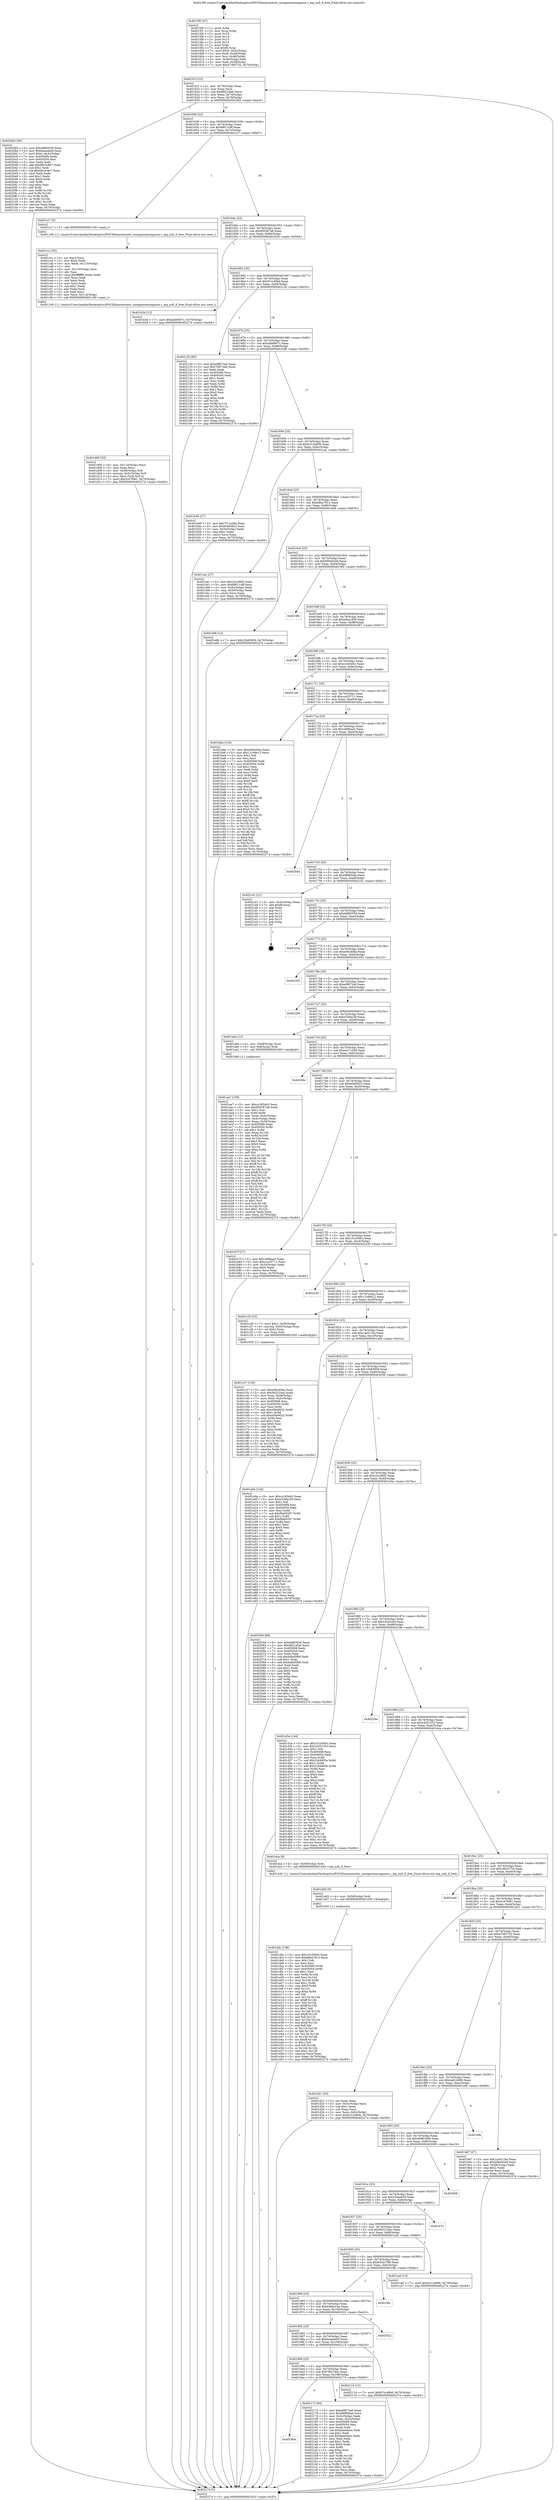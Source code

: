 digraph "0x4015f0" {
  label = "0x4015f0 (/mnt/c/Users/mathe/Desktop/tcc/POCII/binaries/extr_mongoosemongoose.c_mg_null_if_free_Final-ollvm.out::main(0))"
  labelloc = "t"
  node[shape=record]

  Entry [label="",width=0.3,height=0.3,shape=circle,fillcolor=black,style=filled]
  "0x40161f" [label="{
     0x40161f [23]\l
     | [instrs]\l
     &nbsp;&nbsp;0x40161f \<+3\>: mov -0x70(%rbp),%eax\l
     &nbsp;&nbsp;0x401622 \<+2\>: mov %eax,%ecx\l
     &nbsp;&nbsp;0x401624 \<+6\>: sub $0x8821efa0,%ecx\l
     &nbsp;&nbsp;0x40162a \<+3\>: mov %eax,-0x74(%rbp)\l
     &nbsp;&nbsp;0x40162d \<+3\>: mov %ecx,-0x78(%rbp)\l
     &nbsp;&nbsp;0x401630 \<+6\>: je 00000000004020b5 \<main+0xac5\>\l
  }"]
  "0x4020b5" [label="{
     0x4020b5 [95]\l
     | [instrs]\l
     &nbsp;&nbsp;0x4020b5 \<+5\>: mov $0xddf83558,%eax\l
     &nbsp;&nbsp;0x4020ba \<+5\>: mov $0x6aaeab0d,%ecx\l
     &nbsp;&nbsp;0x4020bf \<+7\>: movl $0x0,-0x3c(%rbp)\l
     &nbsp;&nbsp;0x4020c6 \<+7\>: mov 0x405068,%edx\l
     &nbsp;&nbsp;0x4020cd \<+7\>: mov 0x405054,%esi\l
     &nbsp;&nbsp;0x4020d4 \<+2\>: mov %edx,%edi\l
     &nbsp;&nbsp;0x4020d6 \<+6\>: add $0x6624c8e7,%edi\l
     &nbsp;&nbsp;0x4020dc \<+3\>: sub $0x1,%edi\l
     &nbsp;&nbsp;0x4020df \<+6\>: sub $0x6624c8e7,%edi\l
     &nbsp;&nbsp;0x4020e5 \<+3\>: imul %edi,%edx\l
     &nbsp;&nbsp;0x4020e8 \<+3\>: and $0x1,%edx\l
     &nbsp;&nbsp;0x4020eb \<+3\>: cmp $0x0,%edx\l
     &nbsp;&nbsp;0x4020ee \<+4\>: sete %r8b\l
     &nbsp;&nbsp;0x4020f2 \<+3\>: cmp $0xa,%esi\l
     &nbsp;&nbsp;0x4020f5 \<+4\>: setl %r9b\l
     &nbsp;&nbsp;0x4020f9 \<+3\>: mov %r8b,%r10b\l
     &nbsp;&nbsp;0x4020fc \<+3\>: and %r9b,%r10b\l
     &nbsp;&nbsp;0x4020ff \<+3\>: xor %r9b,%r8b\l
     &nbsp;&nbsp;0x402102 \<+3\>: or %r8b,%r10b\l
     &nbsp;&nbsp;0x402105 \<+4\>: test $0x1,%r10b\l
     &nbsp;&nbsp;0x402109 \<+3\>: cmovne %ecx,%eax\l
     &nbsp;&nbsp;0x40210c \<+3\>: mov %eax,-0x70(%rbp)\l
     &nbsp;&nbsp;0x40210f \<+5\>: jmp 0000000000402274 \<main+0xc84\>\l
  }"]
  "0x401636" [label="{
     0x401636 [22]\l
     | [instrs]\l
     &nbsp;&nbsp;0x401636 \<+5\>: jmp 000000000040163b \<main+0x4b\>\l
     &nbsp;&nbsp;0x40163b \<+3\>: mov -0x74(%rbp),%eax\l
     &nbsp;&nbsp;0x40163e \<+5\>: sub $0x88f11c8f,%eax\l
     &nbsp;&nbsp;0x401643 \<+3\>: mov %eax,-0x7c(%rbp)\l
     &nbsp;&nbsp;0x401646 \<+6\>: je 0000000000401cc7 \<main+0x6d7\>\l
  }"]
  Exit [label="",width=0.3,height=0.3,shape=circle,fillcolor=black,style=filled,peripheries=2]
  "0x401cc7" [label="{
     0x401cc7 [5]\l
     | [instrs]\l
     &nbsp;&nbsp;0x401cc7 \<+5\>: call 0000000000401160 \<next_i\>\l
     | [calls]\l
     &nbsp;&nbsp;0x401160 \{1\} (/mnt/c/Users/mathe/Desktop/tcc/POCII/binaries/extr_mongoosemongoose.c_mg_null_if_free_Final-ollvm.out::next_i)\l
  }"]
  "0x40164c" [label="{
     0x40164c [22]\l
     | [instrs]\l
     &nbsp;&nbsp;0x40164c \<+5\>: jmp 0000000000401651 \<main+0x61\>\l
     &nbsp;&nbsp;0x401651 \<+3\>: mov -0x74(%rbp),%eax\l
     &nbsp;&nbsp;0x401654 \<+5\>: sub $0x950367a8,%eax\l
     &nbsp;&nbsp;0x401659 \<+3\>: mov %eax,-0x80(%rbp)\l
     &nbsp;&nbsp;0x40165c \<+6\>: je 0000000000401b3d \<main+0x54d\>\l
  }"]
  "0x4019b4" [label="{
     0x4019b4\l
  }", style=dashed]
  "0x401b3d" [label="{
     0x401b3d [12]\l
     | [instrs]\l
     &nbsp;&nbsp;0x401b3d \<+7\>: movl $0xabb9607c,-0x70(%rbp)\l
     &nbsp;&nbsp;0x401b44 \<+5\>: jmp 0000000000402274 \<main+0xc84\>\l
  }"]
  "0x401662" [label="{
     0x401662 [25]\l
     | [instrs]\l
     &nbsp;&nbsp;0x401662 \<+5\>: jmp 0000000000401667 \<main+0x77\>\l
     &nbsp;&nbsp;0x401667 \<+3\>: mov -0x74(%rbp),%eax\l
     &nbsp;&nbsp;0x40166a \<+5\>: sub $0x97cc49bd,%eax\l
     &nbsp;&nbsp;0x40166f \<+6\>: mov %eax,-0x84(%rbp)\l
     &nbsp;&nbsp;0x401675 \<+6\>: je 0000000000402120 \<main+0xb30\>\l
  }"]
  "0x402173" [label="{
     0x402173 [94]\l
     | [instrs]\l
     &nbsp;&nbsp;0x402173 \<+5\>: mov $0xe0f673a0,%eax\l
     &nbsp;&nbsp;0x402178 \<+5\>: mov $0xd8f80bab,%ecx\l
     &nbsp;&nbsp;0x40217d \<+3\>: mov -0x3c(%rbp),%edx\l
     &nbsp;&nbsp;0x402180 \<+3\>: mov %edx,-0x2c(%rbp)\l
     &nbsp;&nbsp;0x402183 \<+7\>: mov 0x405068,%edx\l
     &nbsp;&nbsp;0x40218a \<+7\>: mov 0x405054,%esi\l
     &nbsp;&nbsp;0x402191 \<+2\>: mov %edx,%edi\l
     &nbsp;&nbsp;0x402193 \<+6\>: sub $0xbea0deec,%edi\l
     &nbsp;&nbsp;0x402199 \<+3\>: sub $0x1,%edi\l
     &nbsp;&nbsp;0x40219c \<+6\>: add $0xbea0deec,%edi\l
     &nbsp;&nbsp;0x4021a2 \<+3\>: imul %edi,%edx\l
     &nbsp;&nbsp;0x4021a5 \<+3\>: and $0x1,%edx\l
     &nbsp;&nbsp;0x4021a8 \<+3\>: cmp $0x0,%edx\l
     &nbsp;&nbsp;0x4021ab \<+4\>: sete %r8b\l
     &nbsp;&nbsp;0x4021af \<+3\>: cmp $0xa,%esi\l
     &nbsp;&nbsp;0x4021b2 \<+4\>: setl %r9b\l
     &nbsp;&nbsp;0x4021b6 \<+3\>: mov %r8b,%r10b\l
     &nbsp;&nbsp;0x4021b9 \<+3\>: and %r9b,%r10b\l
     &nbsp;&nbsp;0x4021bc \<+3\>: xor %r9b,%r8b\l
     &nbsp;&nbsp;0x4021bf \<+3\>: or %r8b,%r10b\l
     &nbsp;&nbsp;0x4021c2 \<+4\>: test $0x1,%r10b\l
     &nbsp;&nbsp;0x4021c6 \<+3\>: cmovne %ecx,%eax\l
     &nbsp;&nbsp;0x4021c9 \<+3\>: mov %eax,-0x70(%rbp)\l
     &nbsp;&nbsp;0x4021cc \<+5\>: jmp 0000000000402274 \<main+0xc84\>\l
  }"]
  "0x402120" [label="{
     0x402120 [83]\l
     | [instrs]\l
     &nbsp;&nbsp;0x402120 \<+5\>: mov $0xe0f673a0,%eax\l
     &nbsp;&nbsp;0x402125 \<+5\>: mov $0x79f27ddc,%ecx\l
     &nbsp;&nbsp;0x40212a \<+2\>: xor %edx,%edx\l
     &nbsp;&nbsp;0x40212c \<+7\>: mov 0x405068,%esi\l
     &nbsp;&nbsp;0x402133 \<+7\>: mov 0x405054,%edi\l
     &nbsp;&nbsp;0x40213a \<+3\>: sub $0x1,%edx\l
     &nbsp;&nbsp;0x40213d \<+3\>: mov %esi,%r8d\l
     &nbsp;&nbsp;0x402140 \<+3\>: add %edx,%r8d\l
     &nbsp;&nbsp;0x402143 \<+4\>: imul %r8d,%esi\l
     &nbsp;&nbsp;0x402147 \<+3\>: and $0x1,%esi\l
     &nbsp;&nbsp;0x40214a \<+3\>: cmp $0x0,%esi\l
     &nbsp;&nbsp;0x40214d \<+4\>: sete %r9b\l
     &nbsp;&nbsp;0x402151 \<+3\>: cmp $0xa,%edi\l
     &nbsp;&nbsp;0x402154 \<+4\>: setl %r10b\l
     &nbsp;&nbsp;0x402158 \<+3\>: mov %r9b,%r11b\l
     &nbsp;&nbsp;0x40215b \<+3\>: and %r10b,%r11b\l
     &nbsp;&nbsp;0x40215e \<+3\>: xor %r10b,%r9b\l
     &nbsp;&nbsp;0x402161 \<+3\>: or %r9b,%r11b\l
     &nbsp;&nbsp;0x402164 \<+4\>: test $0x1,%r11b\l
     &nbsp;&nbsp;0x402168 \<+3\>: cmovne %ecx,%eax\l
     &nbsp;&nbsp;0x40216b \<+3\>: mov %eax,-0x70(%rbp)\l
     &nbsp;&nbsp;0x40216e \<+5\>: jmp 0000000000402274 \<main+0xc84\>\l
  }"]
  "0x40167b" [label="{
     0x40167b [25]\l
     | [instrs]\l
     &nbsp;&nbsp;0x40167b \<+5\>: jmp 0000000000401680 \<main+0x90\>\l
     &nbsp;&nbsp;0x401680 \<+3\>: mov -0x74(%rbp),%eax\l
     &nbsp;&nbsp;0x401683 \<+5\>: sub $0xabb9607c,%eax\l
     &nbsp;&nbsp;0x401688 \<+6\>: mov %eax,-0x88(%rbp)\l
     &nbsp;&nbsp;0x40168e \<+6\>: je 0000000000401b49 \<main+0x559\>\l
  }"]
  "0x40199b" [label="{
     0x40199b [25]\l
     | [instrs]\l
     &nbsp;&nbsp;0x40199b \<+5\>: jmp 00000000004019a0 \<main+0x3b0\>\l
     &nbsp;&nbsp;0x4019a0 \<+3\>: mov -0x74(%rbp),%eax\l
     &nbsp;&nbsp;0x4019a3 \<+5\>: sub $0x79f27ddc,%eax\l
     &nbsp;&nbsp;0x4019a8 \<+6\>: mov %eax,-0x108(%rbp)\l
     &nbsp;&nbsp;0x4019ae \<+6\>: je 0000000000402173 \<main+0xb83\>\l
  }"]
  "0x401b49" [label="{
     0x401b49 [27]\l
     | [instrs]\l
     &nbsp;&nbsp;0x401b49 \<+5\>: mov $0x7f11a29d,%eax\l
     &nbsp;&nbsp;0x401b4e \<+5\>: mov $0xfe4d0d23,%ecx\l
     &nbsp;&nbsp;0x401b53 \<+3\>: mov -0x34(%rbp),%edx\l
     &nbsp;&nbsp;0x401b56 \<+3\>: cmp $0x1,%edx\l
     &nbsp;&nbsp;0x401b59 \<+3\>: cmovl %ecx,%eax\l
     &nbsp;&nbsp;0x401b5c \<+3\>: mov %eax,-0x70(%rbp)\l
     &nbsp;&nbsp;0x401b5f \<+5\>: jmp 0000000000402274 \<main+0xc84\>\l
  }"]
  "0x401694" [label="{
     0x401694 [25]\l
     | [instrs]\l
     &nbsp;&nbsp;0x401694 \<+5\>: jmp 0000000000401699 \<main+0xa9\>\l
     &nbsp;&nbsp;0x401699 \<+3\>: mov -0x74(%rbp),%eax\l
     &nbsp;&nbsp;0x40169c \<+5\>: sub $0xb312e60b,%eax\l
     &nbsp;&nbsp;0x4016a1 \<+6\>: mov %eax,-0x8c(%rbp)\l
     &nbsp;&nbsp;0x4016a7 \<+6\>: je 0000000000401cac \<main+0x6bc\>\l
  }"]
  "0x402114" [label="{
     0x402114 [12]\l
     | [instrs]\l
     &nbsp;&nbsp;0x402114 \<+7\>: movl $0x97cc49bd,-0x70(%rbp)\l
     &nbsp;&nbsp;0x40211b \<+5\>: jmp 0000000000402274 \<main+0xc84\>\l
  }"]
  "0x401cac" [label="{
     0x401cac [27]\l
     | [instrs]\l
     &nbsp;&nbsp;0x401cac \<+5\>: mov $0x23cc8fd3,%eax\l
     &nbsp;&nbsp;0x401cb1 \<+5\>: mov $0x88f11c8f,%ecx\l
     &nbsp;&nbsp;0x401cb6 \<+3\>: mov -0x5c(%rbp),%edx\l
     &nbsp;&nbsp;0x401cb9 \<+3\>: cmp -0x50(%rbp),%edx\l
     &nbsp;&nbsp;0x401cbc \<+3\>: cmovl %ecx,%eax\l
     &nbsp;&nbsp;0x401cbf \<+3\>: mov %eax,-0x70(%rbp)\l
     &nbsp;&nbsp;0x401cc2 \<+5\>: jmp 0000000000402274 \<main+0xc84\>\l
  }"]
  "0x4016ad" [label="{
     0x4016ad [25]\l
     | [instrs]\l
     &nbsp;&nbsp;0x4016ad \<+5\>: jmp 00000000004016b2 \<main+0xc2\>\l
     &nbsp;&nbsp;0x4016b2 \<+3\>: mov -0x74(%rbp),%eax\l
     &nbsp;&nbsp;0x4016b5 \<+5\>: sub $0xb8ba7812,%eax\l
     &nbsp;&nbsp;0x4016ba \<+6\>: mov %eax,-0x90(%rbp)\l
     &nbsp;&nbsp;0x4016c0 \<+6\>: je 0000000000401e66 \<main+0x876\>\l
  }"]
  "0x401982" [label="{
     0x401982 [25]\l
     | [instrs]\l
     &nbsp;&nbsp;0x401982 \<+5\>: jmp 0000000000401987 \<main+0x397\>\l
     &nbsp;&nbsp;0x401987 \<+3\>: mov -0x74(%rbp),%eax\l
     &nbsp;&nbsp;0x40198a \<+5\>: sub $0x6aaeab0d,%eax\l
     &nbsp;&nbsp;0x40198f \<+6\>: mov %eax,-0x104(%rbp)\l
     &nbsp;&nbsp;0x401995 \<+6\>: je 0000000000402114 \<main+0xb24\>\l
  }"]
  "0x401e66" [label="{
     0x401e66 [12]\l
     | [instrs]\l
     &nbsp;&nbsp;0x401e66 \<+7\>: movl $0x22b83958,-0x70(%rbp)\l
     &nbsp;&nbsp;0x401e6d \<+5\>: jmp 0000000000402274 \<main+0xc84\>\l
  }"]
  "0x4016c6" [label="{
     0x4016c6 [25]\l
     | [instrs]\l
     &nbsp;&nbsp;0x4016c6 \<+5\>: jmp 00000000004016cb \<main+0xdb\>\l
     &nbsp;&nbsp;0x4016cb \<+3\>: mov -0x74(%rbp),%eax\l
     &nbsp;&nbsp;0x4016ce \<+5\>: sub $0xb994b2e8,%eax\l
     &nbsp;&nbsp;0x4016d3 \<+6\>: mov %eax,-0x94(%rbp)\l
     &nbsp;&nbsp;0x4016d9 \<+6\>: je 00000000004019f2 \<main+0x402\>\l
  }"]
  "0x402022" [label="{
     0x402022\l
  }", style=dashed]
  "0x4019f2" [label="{
     0x4019f2\l
  }", style=dashed]
  "0x4016df" [label="{
     0x4016df [25]\l
     | [instrs]\l
     &nbsp;&nbsp;0x4016df \<+5\>: jmp 00000000004016e4 \<main+0xf4\>\l
     &nbsp;&nbsp;0x4016e4 \<+3\>: mov -0x74(%rbp),%eax\l
     &nbsp;&nbsp;0x4016e7 \<+5\>: sub $0xb9ea1f09,%eax\l
     &nbsp;&nbsp;0x4016ec \<+6\>: mov %eax,-0x98(%rbp)\l
     &nbsp;&nbsp;0x4016f2 \<+6\>: je 0000000000401fb7 \<main+0x9c7\>\l
  }"]
  "0x401969" [label="{
     0x401969 [25]\l
     | [instrs]\l
     &nbsp;&nbsp;0x401969 \<+5\>: jmp 000000000040196e \<main+0x37e\>\l
     &nbsp;&nbsp;0x40196e \<+3\>: mov -0x74(%rbp),%eax\l
     &nbsp;&nbsp;0x401971 \<+5\>: sub $0x6566a14a,%eax\l
     &nbsp;&nbsp;0x401976 \<+6\>: mov %eax,-0x100(%rbp)\l
     &nbsp;&nbsp;0x40197c \<+6\>: je 0000000000402022 \<main+0xa32\>\l
  }"]
  "0x401fb7" [label="{
     0x401fb7\l
  }", style=dashed]
  "0x4016f8" [label="{
     0x4016f8 [25]\l
     | [instrs]\l
     &nbsp;&nbsp;0x4016f8 \<+5\>: jmp 00000000004016fd \<main+0x10d\>\l
     &nbsp;&nbsp;0x4016fd \<+3\>: mov -0x74(%rbp),%eax\l
     &nbsp;&nbsp;0x401700 \<+5\>: sub $0xcc345d43,%eax\l
     &nbsp;&nbsp;0x401705 \<+6\>: mov %eax,-0x9c(%rbp)\l
     &nbsp;&nbsp;0x40170b \<+6\>: je 00000000004021e6 \<main+0xbf6\>\l
  }"]
  "0x401f9c" [label="{
     0x401f9c\l
  }", style=dashed]
  "0x4021e6" [label="{
     0x4021e6\l
  }", style=dashed]
  "0x401711" [label="{
     0x401711 [25]\l
     | [instrs]\l
     &nbsp;&nbsp;0x401711 \<+5\>: jmp 0000000000401716 \<main+0x126\>\l
     &nbsp;&nbsp;0x401716 \<+3\>: mov -0x74(%rbp),%eax\l
     &nbsp;&nbsp;0x401719 \<+5\>: sub $0xcca35711,%eax\l
     &nbsp;&nbsp;0x40171e \<+6\>: mov %eax,-0xa0(%rbp)\l
     &nbsp;&nbsp;0x401724 \<+6\>: je 0000000000401b9a \<main+0x5aa\>\l
  }"]
  "0x401ddc" [label="{
     0x401ddc [138]\l
     | [instrs]\l
     &nbsp;&nbsp;0x401ddc \<+5\>: mov $0x101d360c,%eax\l
     &nbsp;&nbsp;0x401de1 \<+5\>: mov $0xb8ba7812,%ecx\l
     &nbsp;&nbsp;0x401de6 \<+2\>: mov $0x1,%dl\l
     &nbsp;&nbsp;0x401de8 \<+2\>: xor %esi,%esi\l
     &nbsp;&nbsp;0x401dea \<+8\>: mov 0x405068,%r8d\l
     &nbsp;&nbsp;0x401df2 \<+8\>: mov 0x405054,%r9d\l
     &nbsp;&nbsp;0x401dfa \<+3\>: sub $0x1,%esi\l
     &nbsp;&nbsp;0x401dfd \<+3\>: mov %r8d,%r10d\l
     &nbsp;&nbsp;0x401e00 \<+3\>: add %esi,%r10d\l
     &nbsp;&nbsp;0x401e03 \<+4\>: imul %r10d,%r8d\l
     &nbsp;&nbsp;0x401e07 \<+4\>: and $0x1,%r8d\l
     &nbsp;&nbsp;0x401e0b \<+4\>: cmp $0x0,%r8d\l
     &nbsp;&nbsp;0x401e0f \<+4\>: sete %r11b\l
     &nbsp;&nbsp;0x401e13 \<+4\>: cmp $0xa,%r9d\l
     &nbsp;&nbsp;0x401e17 \<+3\>: setl %bl\l
     &nbsp;&nbsp;0x401e1a \<+3\>: mov %r11b,%r14b\l
     &nbsp;&nbsp;0x401e1d \<+4\>: xor $0xff,%r14b\l
     &nbsp;&nbsp;0x401e21 \<+3\>: mov %bl,%r15b\l
     &nbsp;&nbsp;0x401e24 \<+4\>: xor $0xff,%r15b\l
     &nbsp;&nbsp;0x401e28 \<+3\>: xor $0x1,%dl\l
     &nbsp;&nbsp;0x401e2b \<+3\>: mov %r14b,%r12b\l
     &nbsp;&nbsp;0x401e2e \<+4\>: and $0xff,%r12b\l
     &nbsp;&nbsp;0x401e32 \<+3\>: and %dl,%r11b\l
     &nbsp;&nbsp;0x401e35 \<+3\>: mov %r15b,%r13b\l
     &nbsp;&nbsp;0x401e38 \<+4\>: and $0xff,%r13b\l
     &nbsp;&nbsp;0x401e3c \<+2\>: and %dl,%bl\l
     &nbsp;&nbsp;0x401e3e \<+3\>: or %r11b,%r12b\l
     &nbsp;&nbsp;0x401e41 \<+3\>: or %bl,%r13b\l
     &nbsp;&nbsp;0x401e44 \<+3\>: xor %r13b,%r12b\l
     &nbsp;&nbsp;0x401e47 \<+3\>: or %r15b,%r14b\l
     &nbsp;&nbsp;0x401e4a \<+4\>: xor $0xff,%r14b\l
     &nbsp;&nbsp;0x401e4e \<+3\>: or $0x1,%dl\l
     &nbsp;&nbsp;0x401e51 \<+3\>: and %dl,%r14b\l
     &nbsp;&nbsp;0x401e54 \<+3\>: or %r14b,%r12b\l
     &nbsp;&nbsp;0x401e57 \<+4\>: test $0x1,%r12b\l
     &nbsp;&nbsp;0x401e5b \<+3\>: cmovne %ecx,%eax\l
     &nbsp;&nbsp;0x401e5e \<+3\>: mov %eax,-0x70(%rbp)\l
     &nbsp;&nbsp;0x401e61 \<+5\>: jmp 0000000000402274 \<main+0xc84\>\l
  }"]
  "0x401b9a" [label="{
     0x401b9a [134]\l
     | [instrs]\l
     &nbsp;&nbsp;0x401b9a \<+5\>: mov $0xe06c40ba,%eax\l
     &nbsp;&nbsp;0x401b9f \<+5\>: mov $0x11c08e12,%ecx\l
     &nbsp;&nbsp;0x401ba4 \<+2\>: mov $0x1,%dl\l
     &nbsp;&nbsp;0x401ba6 \<+2\>: xor %esi,%esi\l
     &nbsp;&nbsp;0x401ba8 \<+7\>: mov 0x405068,%edi\l
     &nbsp;&nbsp;0x401baf \<+8\>: mov 0x405054,%r8d\l
     &nbsp;&nbsp;0x401bb7 \<+3\>: sub $0x1,%esi\l
     &nbsp;&nbsp;0x401bba \<+3\>: mov %edi,%r9d\l
     &nbsp;&nbsp;0x401bbd \<+3\>: add %esi,%r9d\l
     &nbsp;&nbsp;0x401bc0 \<+4\>: imul %r9d,%edi\l
     &nbsp;&nbsp;0x401bc4 \<+3\>: and $0x1,%edi\l
     &nbsp;&nbsp;0x401bc7 \<+3\>: cmp $0x0,%edi\l
     &nbsp;&nbsp;0x401bca \<+4\>: sete %r10b\l
     &nbsp;&nbsp;0x401bce \<+4\>: cmp $0xa,%r8d\l
     &nbsp;&nbsp;0x401bd2 \<+4\>: setl %r11b\l
     &nbsp;&nbsp;0x401bd6 \<+3\>: mov %r10b,%bl\l
     &nbsp;&nbsp;0x401bd9 \<+3\>: xor $0xff,%bl\l
     &nbsp;&nbsp;0x401bdc \<+3\>: mov %r11b,%r14b\l
     &nbsp;&nbsp;0x401bdf \<+4\>: xor $0xff,%r14b\l
     &nbsp;&nbsp;0x401be3 \<+3\>: xor $0x0,%dl\l
     &nbsp;&nbsp;0x401be6 \<+3\>: mov %bl,%r15b\l
     &nbsp;&nbsp;0x401be9 \<+4\>: and $0x0,%r15b\l
     &nbsp;&nbsp;0x401bed \<+3\>: and %dl,%r10b\l
     &nbsp;&nbsp;0x401bf0 \<+3\>: mov %r14b,%r12b\l
     &nbsp;&nbsp;0x401bf3 \<+4\>: and $0x0,%r12b\l
     &nbsp;&nbsp;0x401bf7 \<+3\>: and %dl,%r11b\l
     &nbsp;&nbsp;0x401bfa \<+3\>: or %r10b,%r15b\l
     &nbsp;&nbsp;0x401bfd \<+3\>: or %r11b,%r12b\l
     &nbsp;&nbsp;0x401c00 \<+3\>: xor %r12b,%r15b\l
     &nbsp;&nbsp;0x401c03 \<+3\>: or %r14b,%bl\l
     &nbsp;&nbsp;0x401c06 \<+3\>: xor $0xff,%bl\l
     &nbsp;&nbsp;0x401c09 \<+3\>: or $0x0,%dl\l
     &nbsp;&nbsp;0x401c0c \<+2\>: and %dl,%bl\l
     &nbsp;&nbsp;0x401c0e \<+3\>: or %bl,%r15b\l
     &nbsp;&nbsp;0x401c11 \<+4\>: test $0x1,%r15b\l
     &nbsp;&nbsp;0x401c15 \<+3\>: cmovne %ecx,%eax\l
     &nbsp;&nbsp;0x401c18 \<+3\>: mov %eax,-0x70(%rbp)\l
     &nbsp;&nbsp;0x401c1b \<+5\>: jmp 0000000000402274 \<main+0xc84\>\l
  }"]
  "0x40172a" [label="{
     0x40172a [25]\l
     | [instrs]\l
     &nbsp;&nbsp;0x40172a \<+5\>: jmp 000000000040172f \<main+0x13f\>\l
     &nbsp;&nbsp;0x40172f \<+3\>: mov -0x74(%rbp),%eax\l
     &nbsp;&nbsp;0x401732 \<+5\>: sub $0xcd0fbaa5,%eax\l
     &nbsp;&nbsp;0x401737 \<+6\>: mov %eax,-0xa4(%rbp)\l
     &nbsp;&nbsp;0x40173d \<+6\>: je 0000000000402040 \<main+0xa50\>\l
  }"]
  "0x401dd3" [label="{
     0x401dd3 [9]\l
     | [instrs]\l
     &nbsp;&nbsp;0x401dd3 \<+4\>: mov -0x58(%rbp),%rdi\l
     &nbsp;&nbsp;0x401dd7 \<+5\>: call 0000000000401030 \<free@plt\>\l
     | [calls]\l
     &nbsp;&nbsp;0x401030 \{1\} (unknown)\l
  }"]
  "0x402040" [label="{
     0x402040\l
  }", style=dashed]
  "0x401743" [label="{
     0x401743 [25]\l
     | [instrs]\l
     &nbsp;&nbsp;0x401743 \<+5\>: jmp 0000000000401748 \<main+0x158\>\l
     &nbsp;&nbsp;0x401748 \<+3\>: mov -0x74(%rbp),%eax\l
     &nbsp;&nbsp;0x40174b \<+5\>: sub $0xd8f80bab,%eax\l
     &nbsp;&nbsp;0x401750 \<+6\>: mov %eax,-0xa8(%rbp)\l
     &nbsp;&nbsp;0x401756 \<+6\>: je 00000000004021d1 \<main+0xbe1\>\l
  }"]
  "0x401d00" [label="{
     0x401d00 [33]\l
     | [instrs]\l
     &nbsp;&nbsp;0x401d00 \<+6\>: mov -0x114(%rbp),%ecx\l
     &nbsp;&nbsp;0x401d06 \<+3\>: imul %eax,%ecx\l
     &nbsp;&nbsp;0x401d09 \<+4\>: mov -0x58(%rbp),%r8\l
     &nbsp;&nbsp;0x401d0d \<+4\>: movslq -0x5c(%rbp),%r9\l
     &nbsp;&nbsp;0x401d11 \<+4\>: mov %ecx,(%r8,%r9,4)\l
     &nbsp;&nbsp;0x401d15 \<+7\>: movl $0x2c47f061,-0x70(%rbp)\l
     &nbsp;&nbsp;0x401d1c \<+5\>: jmp 0000000000402274 \<main+0xc84\>\l
  }"]
  "0x4021d1" [label="{
     0x4021d1 [21]\l
     | [instrs]\l
     &nbsp;&nbsp;0x4021d1 \<+3\>: mov -0x2c(%rbp),%eax\l
     &nbsp;&nbsp;0x4021d4 \<+7\>: add $0xf8,%rsp\l
     &nbsp;&nbsp;0x4021db \<+1\>: pop %rbx\l
     &nbsp;&nbsp;0x4021dc \<+2\>: pop %r12\l
     &nbsp;&nbsp;0x4021de \<+2\>: pop %r13\l
     &nbsp;&nbsp;0x4021e0 \<+2\>: pop %r14\l
     &nbsp;&nbsp;0x4021e2 \<+2\>: pop %r15\l
     &nbsp;&nbsp;0x4021e4 \<+1\>: pop %rbp\l
     &nbsp;&nbsp;0x4021e5 \<+1\>: ret\l
  }"]
  "0x40175c" [label="{
     0x40175c [25]\l
     | [instrs]\l
     &nbsp;&nbsp;0x40175c \<+5\>: jmp 0000000000401761 \<main+0x171\>\l
     &nbsp;&nbsp;0x401761 \<+3\>: mov -0x74(%rbp),%eax\l
     &nbsp;&nbsp;0x401764 \<+5\>: sub $0xddf83558,%eax\l
     &nbsp;&nbsp;0x401769 \<+6\>: mov %eax,-0xac(%rbp)\l
     &nbsp;&nbsp;0x40176f \<+6\>: je 000000000040225a \<main+0xc6a\>\l
  }"]
  "0x401ccc" [label="{
     0x401ccc [52]\l
     | [instrs]\l
     &nbsp;&nbsp;0x401ccc \<+2\>: xor %ecx,%ecx\l
     &nbsp;&nbsp;0x401cce \<+5\>: mov $0x2,%edx\l
     &nbsp;&nbsp;0x401cd3 \<+6\>: mov %edx,-0x110(%rbp)\l
     &nbsp;&nbsp;0x401cd9 \<+1\>: cltd\l
     &nbsp;&nbsp;0x401cda \<+6\>: mov -0x110(%rbp),%esi\l
     &nbsp;&nbsp;0x401ce0 \<+2\>: idiv %esi\l
     &nbsp;&nbsp;0x401ce2 \<+6\>: imul $0xfffffffe,%edx,%edx\l
     &nbsp;&nbsp;0x401ce8 \<+2\>: mov %ecx,%edi\l
     &nbsp;&nbsp;0x401cea \<+2\>: sub %edx,%edi\l
     &nbsp;&nbsp;0x401cec \<+2\>: mov %ecx,%edx\l
     &nbsp;&nbsp;0x401cee \<+3\>: sub $0x1,%edx\l
     &nbsp;&nbsp;0x401cf1 \<+2\>: add %edx,%edi\l
     &nbsp;&nbsp;0x401cf3 \<+2\>: sub %edi,%ecx\l
     &nbsp;&nbsp;0x401cf5 \<+6\>: mov %ecx,-0x114(%rbp)\l
     &nbsp;&nbsp;0x401cfb \<+5\>: call 0000000000401160 \<next_i\>\l
     | [calls]\l
     &nbsp;&nbsp;0x401160 \{1\} (/mnt/c/Users/mathe/Desktop/tcc/POCII/binaries/extr_mongoosemongoose.c_mg_null_if_free_Final-ollvm.out::next_i)\l
  }"]
  "0x40225a" [label="{
     0x40225a\l
  }", style=dashed]
  "0x401775" [label="{
     0x401775 [25]\l
     | [instrs]\l
     &nbsp;&nbsp;0x401775 \<+5\>: jmp 000000000040177a \<main+0x18a\>\l
     &nbsp;&nbsp;0x40177a \<+3\>: mov -0x74(%rbp),%eax\l
     &nbsp;&nbsp;0x40177d \<+5\>: sub $0xe06c40ba,%eax\l
     &nbsp;&nbsp;0x401782 \<+6\>: mov %eax,-0xb0(%rbp)\l
     &nbsp;&nbsp;0x401788 \<+6\>: je 0000000000402202 \<main+0xc12\>\l
  }"]
  "0x401950" [label="{
     0x401950 [25]\l
     | [instrs]\l
     &nbsp;&nbsp;0x401950 \<+5\>: jmp 0000000000401955 \<main+0x365\>\l
     &nbsp;&nbsp;0x401955 \<+3\>: mov -0x74(%rbp),%eax\l
     &nbsp;&nbsp;0x401958 \<+5\>: sub $0x63c2c786,%eax\l
     &nbsp;&nbsp;0x40195d \<+6\>: mov %eax,-0xfc(%rbp)\l
     &nbsp;&nbsp;0x401963 \<+6\>: je 0000000000401f9c \<main+0x9ac\>\l
  }"]
  "0x402202" [label="{
     0x402202\l
  }", style=dashed]
  "0x40178e" [label="{
     0x40178e [25]\l
     | [instrs]\l
     &nbsp;&nbsp;0x40178e \<+5\>: jmp 0000000000401793 \<main+0x1a3\>\l
     &nbsp;&nbsp;0x401793 \<+3\>: mov -0x74(%rbp),%eax\l
     &nbsp;&nbsp;0x401796 \<+5\>: sub $0xe0f673a0,%eax\l
     &nbsp;&nbsp;0x40179b \<+6\>: mov %eax,-0xb4(%rbp)\l
     &nbsp;&nbsp;0x4017a1 \<+6\>: je 000000000040226d \<main+0xc7d\>\l
  }"]
  "0x401ca0" [label="{
     0x401ca0 [12]\l
     | [instrs]\l
     &nbsp;&nbsp;0x401ca0 \<+7\>: movl $0xb312e60b,-0x70(%rbp)\l
     &nbsp;&nbsp;0x401ca7 \<+5\>: jmp 0000000000402274 \<main+0xc84\>\l
  }"]
  "0x40226d" [label="{
     0x40226d\l
  }", style=dashed]
  "0x4017a7" [label="{
     0x4017a7 [25]\l
     | [instrs]\l
     &nbsp;&nbsp;0x4017a7 \<+5\>: jmp 00000000004017ac \<main+0x1bc\>\l
     &nbsp;&nbsp;0x4017ac \<+3\>: mov -0x74(%rbp),%eax\l
     &nbsp;&nbsp;0x4017af \<+5\>: sub $0xe33dbc39,%eax\l
     &nbsp;&nbsp;0x4017b4 \<+6\>: mov %eax,-0xb8(%rbp)\l
     &nbsp;&nbsp;0x4017ba \<+6\>: je 0000000000401a9a \<main+0x4aa\>\l
  }"]
  "0x401937" [label="{
     0x401937 [25]\l
     | [instrs]\l
     &nbsp;&nbsp;0x401937 \<+5\>: jmp 000000000040193c \<main+0x34c\>\l
     &nbsp;&nbsp;0x40193c \<+3\>: mov -0x74(%rbp),%eax\l
     &nbsp;&nbsp;0x40193f \<+5\>: sub $0x56221bac,%eax\l
     &nbsp;&nbsp;0x401944 \<+6\>: mov %eax,-0xf8(%rbp)\l
     &nbsp;&nbsp;0x40194a \<+6\>: je 0000000000401ca0 \<main+0x6b0\>\l
  }"]
  "0x401a9a" [label="{
     0x401a9a [13]\l
     | [instrs]\l
     &nbsp;&nbsp;0x401a9a \<+4\>: mov -0x48(%rbp),%rax\l
     &nbsp;&nbsp;0x401a9e \<+4\>: mov 0x8(%rax),%rdi\l
     &nbsp;&nbsp;0x401aa2 \<+5\>: call 0000000000401060 \<atoi@plt\>\l
     | [calls]\l
     &nbsp;&nbsp;0x401060 \{1\} (unknown)\l
  }"]
  "0x4017c0" [label="{
     0x4017c0 [25]\l
     | [instrs]\l
     &nbsp;&nbsp;0x4017c0 \<+5\>: jmp 00000000004017c5 \<main+0x1d5\>\l
     &nbsp;&nbsp;0x4017c5 \<+3\>: mov -0x74(%rbp),%eax\l
     &nbsp;&nbsp;0x4017c8 \<+5\>: sub $0xee17c2d0,%eax\l
     &nbsp;&nbsp;0x4017cd \<+6\>: mov %eax,-0xbc(%rbp)\l
     &nbsp;&nbsp;0x4017d3 \<+6\>: je 000000000040204c \<main+0xa5c\>\l
  }"]
  "0x401e72" [label="{
     0x401e72\l
  }", style=dashed]
  "0x40204c" [label="{
     0x40204c\l
  }", style=dashed]
  "0x4017d9" [label="{
     0x4017d9 [25]\l
     | [instrs]\l
     &nbsp;&nbsp;0x4017d9 \<+5\>: jmp 00000000004017de \<main+0x1ee\>\l
     &nbsp;&nbsp;0x4017de \<+3\>: mov -0x74(%rbp),%eax\l
     &nbsp;&nbsp;0x4017e1 \<+5\>: sub $0xfe4d0d23,%eax\l
     &nbsp;&nbsp;0x4017e6 \<+6\>: mov %eax,-0xc0(%rbp)\l
     &nbsp;&nbsp;0x4017ec \<+6\>: je 0000000000401b7f \<main+0x58f\>\l
  }"]
  "0x40191e" [label="{
     0x40191e [25]\l
     | [instrs]\l
     &nbsp;&nbsp;0x40191e \<+5\>: jmp 0000000000401923 \<main+0x333\>\l
     &nbsp;&nbsp;0x401923 \<+3\>: mov -0x74(%rbp),%eax\l
     &nbsp;&nbsp;0x401926 \<+5\>: sub $0x529ae045,%eax\l
     &nbsp;&nbsp;0x40192b \<+6\>: mov %eax,-0xf4(%rbp)\l
     &nbsp;&nbsp;0x401931 \<+6\>: je 0000000000401e72 \<main+0x882\>\l
  }"]
  "0x401b7f" [label="{
     0x401b7f [27]\l
     | [instrs]\l
     &nbsp;&nbsp;0x401b7f \<+5\>: mov $0xcd0fbaa5,%eax\l
     &nbsp;&nbsp;0x401b84 \<+5\>: mov $0xcca35711,%ecx\l
     &nbsp;&nbsp;0x401b89 \<+3\>: mov -0x34(%rbp),%edx\l
     &nbsp;&nbsp;0x401b8c \<+3\>: cmp $0x0,%edx\l
     &nbsp;&nbsp;0x401b8f \<+3\>: cmove %ecx,%eax\l
     &nbsp;&nbsp;0x401b92 \<+3\>: mov %eax,-0x70(%rbp)\l
     &nbsp;&nbsp;0x401b95 \<+5\>: jmp 0000000000402274 \<main+0xc84\>\l
  }"]
  "0x4017f2" [label="{
     0x4017f2 [25]\l
     | [instrs]\l
     &nbsp;&nbsp;0x4017f2 \<+5\>: jmp 00000000004017f7 \<main+0x207\>\l
     &nbsp;&nbsp;0x4017f7 \<+3\>: mov -0x74(%rbp),%eax\l
     &nbsp;&nbsp;0x4017fa \<+5\>: sub $0x101d360c,%eax\l
     &nbsp;&nbsp;0x4017ff \<+6\>: mov %eax,-0xc4(%rbp)\l
     &nbsp;&nbsp;0x401805 \<+6\>: je 0000000000402230 \<main+0xc40\>\l
  }"]
  "0x402009" [label="{
     0x402009\l
  }", style=dashed]
  "0x402230" [label="{
     0x402230\l
  }", style=dashed]
  "0x40180b" [label="{
     0x40180b [25]\l
     | [instrs]\l
     &nbsp;&nbsp;0x40180b \<+5\>: jmp 0000000000401810 \<main+0x220\>\l
     &nbsp;&nbsp;0x401810 \<+3\>: mov -0x74(%rbp),%eax\l
     &nbsp;&nbsp;0x401813 \<+5\>: sub $0x11c08e12,%eax\l
     &nbsp;&nbsp;0x401818 \<+6\>: mov %eax,-0xc8(%rbp)\l
     &nbsp;&nbsp;0x40181e \<+6\>: je 0000000000401c20 \<main+0x630\>\l
  }"]
  "0x401905" [label="{
     0x401905 [25]\l
     | [instrs]\l
     &nbsp;&nbsp;0x401905 \<+5\>: jmp 000000000040190a \<main+0x31a\>\l
     &nbsp;&nbsp;0x40190a \<+3\>: mov -0x74(%rbp),%eax\l
     &nbsp;&nbsp;0x40190d \<+5\>: sub $0x4b981699,%eax\l
     &nbsp;&nbsp;0x401912 \<+6\>: mov %eax,-0xf0(%rbp)\l
     &nbsp;&nbsp;0x401918 \<+6\>: je 0000000000402009 \<main+0xa19\>\l
  }"]
  "0x401c20" [label="{
     0x401c20 [23]\l
     | [instrs]\l
     &nbsp;&nbsp;0x401c20 \<+7\>: movl $0x1,-0x50(%rbp)\l
     &nbsp;&nbsp;0x401c27 \<+4\>: movslq -0x50(%rbp),%rax\l
     &nbsp;&nbsp;0x401c2b \<+4\>: shl $0x2,%rax\l
     &nbsp;&nbsp;0x401c2f \<+3\>: mov %rax,%rdi\l
     &nbsp;&nbsp;0x401c32 \<+5\>: call 0000000000401050 \<malloc@plt\>\l
     | [calls]\l
     &nbsp;&nbsp;0x401050 \{1\} (unknown)\l
  }"]
  "0x401824" [label="{
     0x401824 [25]\l
     | [instrs]\l
     &nbsp;&nbsp;0x401824 \<+5\>: jmp 0000000000401829 \<main+0x239\>\l
     &nbsp;&nbsp;0x401829 \<+3\>: mov -0x74(%rbp),%eax\l
     &nbsp;&nbsp;0x40182c \<+5\>: sub $0x1ac011ba,%eax\l
     &nbsp;&nbsp;0x401831 \<+6\>: mov %eax,-0xcc(%rbp)\l
     &nbsp;&nbsp;0x401837 \<+6\>: je 0000000000401a0a \<main+0x41a\>\l
  }"]
  "0x401ef8" [label="{
     0x401ef8\l
  }", style=dashed]
  "0x401a0a" [label="{
     0x401a0a [144]\l
     | [instrs]\l
     &nbsp;&nbsp;0x401a0a \<+5\>: mov $0xcc345d43,%eax\l
     &nbsp;&nbsp;0x401a0f \<+5\>: mov $0xe33dbc39,%ecx\l
     &nbsp;&nbsp;0x401a14 \<+2\>: mov $0x1,%dl\l
     &nbsp;&nbsp;0x401a16 \<+7\>: mov 0x405068,%esi\l
     &nbsp;&nbsp;0x401a1d \<+7\>: mov 0x405054,%edi\l
     &nbsp;&nbsp;0x401a24 \<+3\>: mov %esi,%r8d\l
     &nbsp;&nbsp;0x401a27 \<+7\>: sub $0xf8a60287,%r8d\l
     &nbsp;&nbsp;0x401a2e \<+4\>: sub $0x1,%r8d\l
     &nbsp;&nbsp;0x401a32 \<+7\>: add $0xf8a60287,%r8d\l
     &nbsp;&nbsp;0x401a39 \<+4\>: imul %r8d,%esi\l
     &nbsp;&nbsp;0x401a3d \<+3\>: and $0x1,%esi\l
     &nbsp;&nbsp;0x401a40 \<+3\>: cmp $0x0,%esi\l
     &nbsp;&nbsp;0x401a43 \<+4\>: sete %r9b\l
     &nbsp;&nbsp;0x401a47 \<+3\>: cmp $0xa,%edi\l
     &nbsp;&nbsp;0x401a4a \<+4\>: setl %r10b\l
     &nbsp;&nbsp;0x401a4e \<+3\>: mov %r9b,%r11b\l
     &nbsp;&nbsp;0x401a51 \<+4\>: xor $0xff,%r11b\l
     &nbsp;&nbsp;0x401a55 \<+3\>: mov %r10b,%bl\l
     &nbsp;&nbsp;0x401a58 \<+3\>: xor $0xff,%bl\l
     &nbsp;&nbsp;0x401a5b \<+3\>: xor $0x0,%dl\l
     &nbsp;&nbsp;0x401a5e \<+3\>: mov %r11b,%r14b\l
     &nbsp;&nbsp;0x401a61 \<+4\>: and $0x0,%r14b\l
     &nbsp;&nbsp;0x401a65 \<+3\>: and %dl,%r9b\l
     &nbsp;&nbsp;0x401a68 \<+3\>: mov %bl,%r15b\l
     &nbsp;&nbsp;0x401a6b \<+4\>: and $0x0,%r15b\l
     &nbsp;&nbsp;0x401a6f \<+3\>: and %dl,%r10b\l
     &nbsp;&nbsp;0x401a72 \<+3\>: or %r9b,%r14b\l
     &nbsp;&nbsp;0x401a75 \<+3\>: or %r10b,%r15b\l
     &nbsp;&nbsp;0x401a78 \<+3\>: xor %r15b,%r14b\l
     &nbsp;&nbsp;0x401a7b \<+3\>: or %bl,%r11b\l
     &nbsp;&nbsp;0x401a7e \<+4\>: xor $0xff,%r11b\l
     &nbsp;&nbsp;0x401a82 \<+3\>: or $0x0,%dl\l
     &nbsp;&nbsp;0x401a85 \<+3\>: and %dl,%r11b\l
     &nbsp;&nbsp;0x401a88 \<+3\>: or %r11b,%r14b\l
     &nbsp;&nbsp;0x401a8b \<+4\>: test $0x1,%r14b\l
     &nbsp;&nbsp;0x401a8f \<+3\>: cmovne %ecx,%eax\l
     &nbsp;&nbsp;0x401a92 \<+3\>: mov %eax,-0x70(%rbp)\l
     &nbsp;&nbsp;0x401a95 \<+5\>: jmp 0000000000402274 \<main+0xc84\>\l
  }"]
  "0x40183d" [label="{
     0x40183d [25]\l
     | [instrs]\l
     &nbsp;&nbsp;0x40183d \<+5\>: jmp 0000000000401842 \<main+0x252\>\l
     &nbsp;&nbsp;0x401842 \<+3\>: mov -0x74(%rbp),%eax\l
     &nbsp;&nbsp;0x401845 \<+5\>: sub $0x22b83958,%eax\l
     &nbsp;&nbsp;0x40184a \<+6\>: mov %eax,-0xd0(%rbp)\l
     &nbsp;&nbsp;0x401850 \<+6\>: je 000000000040205d \<main+0xa6d\>\l
  }"]
  "0x401c37" [label="{
     0x401c37 [105]\l
     | [instrs]\l
     &nbsp;&nbsp;0x401c37 \<+5\>: mov $0xe06c40ba,%ecx\l
     &nbsp;&nbsp;0x401c3c \<+5\>: mov $0x56221bac,%edx\l
     &nbsp;&nbsp;0x401c41 \<+4\>: mov %rax,-0x58(%rbp)\l
     &nbsp;&nbsp;0x401c45 \<+7\>: movl $0x0,-0x5c(%rbp)\l
     &nbsp;&nbsp;0x401c4c \<+7\>: mov 0x405068,%esi\l
     &nbsp;&nbsp;0x401c53 \<+8\>: mov 0x405054,%r8d\l
     &nbsp;&nbsp;0x401c5b \<+3\>: mov %esi,%r9d\l
     &nbsp;&nbsp;0x401c5e \<+7\>: add $0xa56e9022,%r9d\l
     &nbsp;&nbsp;0x401c65 \<+4\>: sub $0x1,%r9d\l
     &nbsp;&nbsp;0x401c69 \<+7\>: sub $0xa56e9022,%r9d\l
     &nbsp;&nbsp;0x401c70 \<+4\>: imul %r9d,%esi\l
     &nbsp;&nbsp;0x401c74 \<+3\>: and $0x1,%esi\l
     &nbsp;&nbsp;0x401c77 \<+3\>: cmp $0x0,%esi\l
     &nbsp;&nbsp;0x401c7a \<+4\>: sete %r10b\l
     &nbsp;&nbsp;0x401c7e \<+4\>: cmp $0xa,%r8d\l
     &nbsp;&nbsp;0x401c82 \<+4\>: setl %r11b\l
     &nbsp;&nbsp;0x401c86 \<+3\>: mov %r10b,%bl\l
     &nbsp;&nbsp;0x401c89 \<+3\>: and %r11b,%bl\l
     &nbsp;&nbsp;0x401c8c \<+3\>: xor %r11b,%r10b\l
     &nbsp;&nbsp;0x401c8f \<+3\>: or %r10b,%bl\l
     &nbsp;&nbsp;0x401c92 \<+3\>: test $0x1,%bl\l
     &nbsp;&nbsp;0x401c95 \<+3\>: cmovne %edx,%ecx\l
     &nbsp;&nbsp;0x401c98 \<+3\>: mov %ecx,-0x70(%rbp)\l
     &nbsp;&nbsp;0x401c9b \<+5\>: jmp 0000000000402274 \<main+0xc84\>\l
  }"]
  "0x40205d" [label="{
     0x40205d [88]\l
     | [instrs]\l
     &nbsp;&nbsp;0x40205d \<+5\>: mov $0xddf83558,%eax\l
     &nbsp;&nbsp;0x402062 \<+5\>: mov $0x8821efa0,%ecx\l
     &nbsp;&nbsp;0x402067 \<+7\>: mov 0x405068,%edx\l
     &nbsp;&nbsp;0x40206e \<+7\>: mov 0x405054,%esi\l
     &nbsp;&nbsp;0x402075 \<+2\>: mov %edx,%edi\l
     &nbsp;&nbsp;0x402077 \<+6\>: sub $0xb4bd5fb8,%edi\l
     &nbsp;&nbsp;0x40207d \<+3\>: sub $0x1,%edi\l
     &nbsp;&nbsp;0x402080 \<+6\>: add $0xb4bd5fb8,%edi\l
     &nbsp;&nbsp;0x402086 \<+3\>: imul %edi,%edx\l
     &nbsp;&nbsp;0x402089 \<+3\>: and $0x1,%edx\l
     &nbsp;&nbsp;0x40208c \<+3\>: cmp $0x0,%edx\l
     &nbsp;&nbsp;0x40208f \<+4\>: sete %r8b\l
     &nbsp;&nbsp;0x402093 \<+3\>: cmp $0xa,%esi\l
     &nbsp;&nbsp;0x402096 \<+4\>: setl %r9b\l
     &nbsp;&nbsp;0x40209a \<+3\>: mov %r8b,%r10b\l
     &nbsp;&nbsp;0x40209d \<+3\>: and %r9b,%r10b\l
     &nbsp;&nbsp;0x4020a0 \<+3\>: xor %r9b,%r8b\l
     &nbsp;&nbsp;0x4020a3 \<+3\>: or %r8b,%r10b\l
     &nbsp;&nbsp;0x4020a6 \<+4\>: test $0x1,%r10b\l
     &nbsp;&nbsp;0x4020aa \<+3\>: cmovne %ecx,%eax\l
     &nbsp;&nbsp;0x4020ad \<+3\>: mov %eax,-0x70(%rbp)\l
     &nbsp;&nbsp;0x4020b0 \<+5\>: jmp 0000000000402274 \<main+0xc84\>\l
  }"]
  "0x401856" [label="{
     0x401856 [25]\l
     | [instrs]\l
     &nbsp;&nbsp;0x401856 \<+5\>: jmp 000000000040185b \<main+0x26b\>\l
     &nbsp;&nbsp;0x40185b \<+3\>: mov -0x74(%rbp),%eax\l
     &nbsp;&nbsp;0x40185e \<+5\>: sub $0x23cc8fd3,%eax\l
     &nbsp;&nbsp;0x401863 \<+6\>: mov %eax,-0xd4(%rbp)\l
     &nbsp;&nbsp;0x401869 \<+6\>: je 0000000000401d3a \<main+0x74a\>\l
  }"]
  "0x401aa7" [label="{
     0x401aa7 [150]\l
     | [instrs]\l
     &nbsp;&nbsp;0x401aa7 \<+5\>: mov $0xcc345d43,%ecx\l
     &nbsp;&nbsp;0x401aac \<+5\>: mov $0x950367a8,%edx\l
     &nbsp;&nbsp;0x401ab1 \<+3\>: mov $0x1,%sil\l
     &nbsp;&nbsp;0x401ab4 \<+3\>: xor %r8d,%r8d\l
     &nbsp;&nbsp;0x401ab7 \<+3\>: mov %eax,-0x4c(%rbp)\l
     &nbsp;&nbsp;0x401aba \<+3\>: mov -0x4c(%rbp),%eax\l
     &nbsp;&nbsp;0x401abd \<+3\>: mov %eax,-0x34(%rbp)\l
     &nbsp;&nbsp;0x401ac0 \<+7\>: mov 0x405068,%eax\l
     &nbsp;&nbsp;0x401ac7 \<+8\>: mov 0x405054,%r9d\l
     &nbsp;&nbsp;0x401acf \<+4\>: sub $0x1,%r8d\l
     &nbsp;&nbsp;0x401ad3 \<+3\>: mov %eax,%r10d\l
     &nbsp;&nbsp;0x401ad6 \<+3\>: add %r8d,%r10d\l
     &nbsp;&nbsp;0x401ad9 \<+4\>: imul %r10d,%eax\l
     &nbsp;&nbsp;0x401add \<+3\>: and $0x1,%eax\l
     &nbsp;&nbsp;0x401ae0 \<+3\>: cmp $0x0,%eax\l
     &nbsp;&nbsp;0x401ae3 \<+4\>: sete %r11b\l
     &nbsp;&nbsp;0x401ae7 \<+4\>: cmp $0xa,%r9d\l
     &nbsp;&nbsp;0x401aeb \<+3\>: setl %bl\l
     &nbsp;&nbsp;0x401aee \<+3\>: mov %r11b,%r14b\l
     &nbsp;&nbsp;0x401af1 \<+4\>: xor $0xff,%r14b\l
     &nbsp;&nbsp;0x401af5 \<+3\>: mov %bl,%r15b\l
     &nbsp;&nbsp;0x401af8 \<+4\>: xor $0xff,%r15b\l
     &nbsp;&nbsp;0x401afc \<+4\>: xor $0x1,%sil\l
     &nbsp;&nbsp;0x401b00 \<+3\>: mov %r14b,%r12b\l
     &nbsp;&nbsp;0x401b03 \<+4\>: and $0xff,%r12b\l
     &nbsp;&nbsp;0x401b07 \<+3\>: and %sil,%r11b\l
     &nbsp;&nbsp;0x401b0a \<+3\>: mov %r15b,%r13b\l
     &nbsp;&nbsp;0x401b0d \<+4\>: and $0xff,%r13b\l
     &nbsp;&nbsp;0x401b11 \<+3\>: and %sil,%bl\l
     &nbsp;&nbsp;0x401b14 \<+3\>: or %r11b,%r12b\l
     &nbsp;&nbsp;0x401b17 \<+3\>: or %bl,%r13b\l
     &nbsp;&nbsp;0x401b1a \<+3\>: xor %r13b,%r12b\l
     &nbsp;&nbsp;0x401b1d \<+3\>: or %r15b,%r14b\l
     &nbsp;&nbsp;0x401b20 \<+4\>: xor $0xff,%r14b\l
     &nbsp;&nbsp;0x401b24 \<+4\>: or $0x1,%sil\l
     &nbsp;&nbsp;0x401b28 \<+3\>: and %sil,%r14b\l
     &nbsp;&nbsp;0x401b2b \<+3\>: or %r14b,%r12b\l
     &nbsp;&nbsp;0x401b2e \<+4\>: test $0x1,%r12b\l
     &nbsp;&nbsp;0x401b32 \<+3\>: cmovne %edx,%ecx\l
     &nbsp;&nbsp;0x401b35 \<+3\>: mov %ecx,-0x70(%rbp)\l
     &nbsp;&nbsp;0x401b38 \<+5\>: jmp 0000000000402274 \<main+0xc84\>\l
  }"]
  "0x401d3a" [label="{
     0x401d3a [144]\l
     | [instrs]\l
     &nbsp;&nbsp;0x401d3a \<+5\>: mov $0x101d360c,%eax\l
     &nbsp;&nbsp;0x401d3f \<+5\>: mov $0x24351353,%ecx\l
     &nbsp;&nbsp;0x401d44 \<+2\>: mov $0x1,%dl\l
     &nbsp;&nbsp;0x401d46 \<+7\>: mov 0x405068,%esi\l
     &nbsp;&nbsp;0x401d4d \<+7\>: mov 0x405054,%edi\l
     &nbsp;&nbsp;0x401d54 \<+3\>: mov %esi,%r8d\l
     &nbsp;&nbsp;0x401d57 \<+7\>: sub $0x2244905e,%r8d\l
     &nbsp;&nbsp;0x401d5e \<+4\>: sub $0x1,%r8d\l
     &nbsp;&nbsp;0x401d62 \<+7\>: add $0x2244905e,%r8d\l
     &nbsp;&nbsp;0x401d69 \<+4\>: imul %r8d,%esi\l
     &nbsp;&nbsp;0x401d6d \<+3\>: and $0x1,%esi\l
     &nbsp;&nbsp;0x401d70 \<+3\>: cmp $0x0,%esi\l
     &nbsp;&nbsp;0x401d73 \<+4\>: sete %r9b\l
     &nbsp;&nbsp;0x401d77 \<+3\>: cmp $0xa,%edi\l
     &nbsp;&nbsp;0x401d7a \<+4\>: setl %r10b\l
     &nbsp;&nbsp;0x401d7e \<+3\>: mov %r9b,%r11b\l
     &nbsp;&nbsp;0x401d81 \<+4\>: xor $0xff,%r11b\l
     &nbsp;&nbsp;0x401d85 \<+3\>: mov %r10b,%bl\l
     &nbsp;&nbsp;0x401d88 \<+3\>: xor $0xff,%bl\l
     &nbsp;&nbsp;0x401d8b \<+3\>: xor $0x0,%dl\l
     &nbsp;&nbsp;0x401d8e \<+3\>: mov %r11b,%r14b\l
     &nbsp;&nbsp;0x401d91 \<+4\>: and $0x0,%r14b\l
     &nbsp;&nbsp;0x401d95 \<+3\>: and %dl,%r9b\l
     &nbsp;&nbsp;0x401d98 \<+3\>: mov %bl,%r15b\l
     &nbsp;&nbsp;0x401d9b \<+4\>: and $0x0,%r15b\l
     &nbsp;&nbsp;0x401d9f \<+3\>: and %dl,%r10b\l
     &nbsp;&nbsp;0x401da2 \<+3\>: or %r9b,%r14b\l
     &nbsp;&nbsp;0x401da5 \<+3\>: or %r10b,%r15b\l
     &nbsp;&nbsp;0x401da8 \<+3\>: xor %r15b,%r14b\l
     &nbsp;&nbsp;0x401dab \<+3\>: or %bl,%r11b\l
     &nbsp;&nbsp;0x401dae \<+4\>: xor $0xff,%r11b\l
     &nbsp;&nbsp;0x401db2 \<+3\>: or $0x0,%dl\l
     &nbsp;&nbsp;0x401db5 \<+3\>: and %dl,%r11b\l
     &nbsp;&nbsp;0x401db8 \<+3\>: or %r11b,%r14b\l
     &nbsp;&nbsp;0x401dbb \<+4\>: test $0x1,%r14b\l
     &nbsp;&nbsp;0x401dbf \<+3\>: cmovne %ecx,%eax\l
     &nbsp;&nbsp;0x401dc2 \<+3\>: mov %eax,-0x70(%rbp)\l
     &nbsp;&nbsp;0x401dc5 \<+5\>: jmp 0000000000402274 \<main+0xc84\>\l
  }"]
  "0x40186f" [label="{
     0x40186f [25]\l
     | [instrs]\l
     &nbsp;&nbsp;0x40186f \<+5\>: jmp 0000000000401874 \<main+0x284\>\l
     &nbsp;&nbsp;0x401874 \<+3\>: mov -0x74(%rbp),%eax\l
     &nbsp;&nbsp;0x401877 \<+5\>: sub $0x2432b44f,%eax\l
     &nbsp;&nbsp;0x40187c \<+6\>: mov %eax,-0xd8(%rbp)\l
     &nbsp;&nbsp;0x401882 \<+6\>: je 000000000040224e \<main+0xc5e\>\l
  }"]
  "0x4015f0" [label="{
     0x4015f0 [47]\l
     | [instrs]\l
     &nbsp;&nbsp;0x4015f0 \<+1\>: push %rbp\l
     &nbsp;&nbsp;0x4015f1 \<+3\>: mov %rsp,%rbp\l
     &nbsp;&nbsp;0x4015f4 \<+2\>: push %r15\l
     &nbsp;&nbsp;0x4015f6 \<+2\>: push %r14\l
     &nbsp;&nbsp;0x4015f8 \<+2\>: push %r13\l
     &nbsp;&nbsp;0x4015fa \<+2\>: push %r12\l
     &nbsp;&nbsp;0x4015fc \<+1\>: push %rbx\l
     &nbsp;&nbsp;0x4015fd \<+7\>: sub $0xf8,%rsp\l
     &nbsp;&nbsp;0x401604 \<+7\>: movl $0x0,-0x3c(%rbp)\l
     &nbsp;&nbsp;0x40160b \<+3\>: mov %edi,-0x40(%rbp)\l
     &nbsp;&nbsp;0x40160e \<+4\>: mov %rsi,-0x48(%rbp)\l
     &nbsp;&nbsp;0x401612 \<+3\>: mov -0x40(%rbp),%edi\l
     &nbsp;&nbsp;0x401615 \<+3\>: mov %edi,-0x38(%rbp)\l
     &nbsp;&nbsp;0x401618 \<+7\>: movl $0x47485752,-0x70(%rbp)\l
  }"]
  "0x40224e" [label="{
     0x40224e\l
  }", style=dashed]
  "0x401888" [label="{
     0x401888 [25]\l
     | [instrs]\l
     &nbsp;&nbsp;0x401888 \<+5\>: jmp 000000000040188d \<main+0x29d\>\l
     &nbsp;&nbsp;0x40188d \<+3\>: mov -0x74(%rbp),%eax\l
     &nbsp;&nbsp;0x401890 \<+5\>: sub $0x24351353,%eax\l
     &nbsp;&nbsp;0x401895 \<+6\>: mov %eax,-0xdc(%rbp)\l
     &nbsp;&nbsp;0x40189b \<+6\>: je 0000000000401dca \<main+0x7da\>\l
  }"]
  "0x402274" [label="{
     0x402274 [5]\l
     | [instrs]\l
     &nbsp;&nbsp;0x402274 \<+5\>: jmp 000000000040161f \<main+0x2f\>\l
  }"]
  "0x401dca" [label="{
     0x401dca [9]\l
     | [instrs]\l
     &nbsp;&nbsp;0x401dca \<+4\>: mov -0x58(%rbp),%rdi\l
     &nbsp;&nbsp;0x401dce \<+5\>: call 0000000000401440 \<mg_null_if_free\>\l
     | [calls]\l
     &nbsp;&nbsp;0x401440 \{1\} (/mnt/c/Users/mathe/Desktop/tcc/POCII/binaries/extr_mongoosemongoose.c_mg_null_if_free_Final-ollvm.out::mg_null_if_free)\l
  }"]
  "0x4018a1" [label="{
     0x4018a1 [25]\l
     | [instrs]\l
     &nbsp;&nbsp;0x4018a1 \<+5\>: jmp 00000000004018a6 \<main+0x2b6\>\l
     &nbsp;&nbsp;0x4018a6 \<+3\>: mov -0x74(%rbp),%eax\l
     &nbsp;&nbsp;0x4018a9 \<+5\>: sub $0x24b3375a,%eax\l
     &nbsp;&nbsp;0x4018ae \<+6\>: mov %eax,-0xe0(%rbp)\l
     &nbsp;&nbsp;0x4018b4 \<+6\>: je 0000000000401ea0 \<main+0x8b0\>\l
  }"]
  "0x4018ec" [label="{
     0x4018ec [25]\l
     | [instrs]\l
     &nbsp;&nbsp;0x4018ec \<+5\>: jmp 00000000004018f1 \<main+0x301\>\l
     &nbsp;&nbsp;0x4018f1 \<+3\>: mov -0x74(%rbp),%eax\l
     &nbsp;&nbsp;0x4018f4 \<+5\>: sub $0x4a814680,%eax\l
     &nbsp;&nbsp;0x4018f9 \<+6\>: mov %eax,-0xec(%rbp)\l
     &nbsp;&nbsp;0x4018ff \<+6\>: je 0000000000401ef8 \<main+0x908\>\l
  }"]
  "0x401ea0" [label="{
     0x401ea0\l
  }", style=dashed]
  "0x4018ba" [label="{
     0x4018ba [25]\l
     | [instrs]\l
     &nbsp;&nbsp;0x4018ba \<+5\>: jmp 00000000004018bf \<main+0x2cf\>\l
     &nbsp;&nbsp;0x4018bf \<+3\>: mov -0x74(%rbp),%eax\l
     &nbsp;&nbsp;0x4018c2 \<+5\>: sub $0x2c47f061,%eax\l
     &nbsp;&nbsp;0x4018c7 \<+6\>: mov %eax,-0xe4(%rbp)\l
     &nbsp;&nbsp;0x4018cd \<+6\>: je 0000000000401d21 \<main+0x731\>\l
  }"]
  "0x4019d7" [label="{
     0x4019d7 [27]\l
     | [instrs]\l
     &nbsp;&nbsp;0x4019d7 \<+5\>: mov $0x1ac011ba,%eax\l
     &nbsp;&nbsp;0x4019dc \<+5\>: mov $0xb994b2e8,%ecx\l
     &nbsp;&nbsp;0x4019e1 \<+3\>: mov -0x38(%rbp),%edx\l
     &nbsp;&nbsp;0x4019e4 \<+3\>: cmp $0x2,%edx\l
     &nbsp;&nbsp;0x4019e7 \<+3\>: cmovne %ecx,%eax\l
     &nbsp;&nbsp;0x4019ea \<+3\>: mov %eax,-0x70(%rbp)\l
     &nbsp;&nbsp;0x4019ed \<+5\>: jmp 0000000000402274 \<main+0xc84\>\l
  }"]
  "0x401d21" [label="{
     0x401d21 [25]\l
     | [instrs]\l
     &nbsp;&nbsp;0x401d21 \<+2\>: xor %eax,%eax\l
     &nbsp;&nbsp;0x401d23 \<+3\>: mov -0x5c(%rbp),%ecx\l
     &nbsp;&nbsp;0x401d26 \<+3\>: sub $0x1,%eax\l
     &nbsp;&nbsp;0x401d29 \<+2\>: sub %eax,%ecx\l
     &nbsp;&nbsp;0x401d2b \<+3\>: mov %ecx,-0x5c(%rbp)\l
     &nbsp;&nbsp;0x401d2e \<+7\>: movl $0xb312e60b,-0x70(%rbp)\l
     &nbsp;&nbsp;0x401d35 \<+5\>: jmp 0000000000402274 \<main+0xc84\>\l
  }"]
  "0x4018d3" [label="{
     0x4018d3 [25]\l
     | [instrs]\l
     &nbsp;&nbsp;0x4018d3 \<+5\>: jmp 00000000004018d8 \<main+0x2e8\>\l
     &nbsp;&nbsp;0x4018d8 \<+3\>: mov -0x74(%rbp),%eax\l
     &nbsp;&nbsp;0x4018db \<+5\>: sub $0x47485752,%eax\l
     &nbsp;&nbsp;0x4018e0 \<+6\>: mov %eax,-0xe8(%rbp)\l
     &nbsp;&nbsp;0x4018e6 \<+6\>: je 00000000004019d7 \<main+0x3e7\>\l
  }"]
  Entry -> "0x4015f0" [label=" 1"]
  "0x40161f" -> "0x4020b5" [label=" 1"]
  "0x40161f" -> "0x401636" [label=" 21"]
  "0x4021d1" -> Exit [label=" 1"]
  "0x401636" -> "0x401cc7" [label=" 1"]
  "0x401636" -> "0x40164c" [label=" 20"]
  "0x402173" -> "0x402274" [label=" 1"]
  "0x40164c" -> "0x401b3d" [label=" 1"]
  "0x40164c" -> "0x401662" [label=" 19"]
  "0x40199b" -> "0x4019b4" [label=" 0"]
  "0x401662" -> "0x402120" [label=" 1"]
  "0x401662" -> "0x40167b" [label=" 18"]
  "0x40199b" -> "0x402173" [label=" 1"]
  "0x40167b" -> "0x401b49" [label=" 1"]
  "0x40167b" -> "0x401694" [label=" 17"]
  "0x402120" -> "0x402274" [label=" 1"]
  "0x401694" -> "0x401cac" [label=" 2"]
  "0x401694" -> "0x4016ad" [label=" 15"]
  "0x402114" -> "0x402274" [label=" 1"]
  "0x4016ad" -> "0x401e66" [label=" 1"]
  "0x4016ad" -> "0x4016c6" [label=" 14"]
  "0x401982" -> "0x402114" [label=" 1"]
  "0x4016c6" -> "0x4019f2" [label=" 0"]
  "0x4016c6" -> "0x4016df" [label=" 14"]
  "0x401982" -> "0x40199b" [label=" 1"]
  "0x4016df" -> "0x401fb7" [label=" 0"]
  "0x4016df" -> "0x4016f8" [label=" 14"]
  "0x401969" -> "0x402022" [label=" 0"]
  "0x4016f8" -> "0x4021e6" [label=" 0"]
  "0x4016f8" -> "0x401711" [label=" 14"]
  "0x401969" -> "0x401982" [label=" 2"]
  "0x401711" -> "0x401b9a" [label=" 1"]
  "0x401711" -> "0x40172a" [label=" 13"]
  "0x401950" -> "0x401f9c" [label=" 0"]
  "0x40172a" -> "0x402040" [label=" 0"]
  "0x40172a" -> "0x401743" [label=" 13"]
  "0x401950" -> "0x401969" [label=" 2"]
  "0x401743" -> "0x4021d1" [label=" 1"]
  "0x401743" -> "0x40175c" [label=" 12"]
  "0x4020b5" -> "0x402274" [label=" 1"]
  "0x40175c" -> "0x40225a" [label=" 0"]
  "0x40175c" -> "0x401775" [label=" 12"]
  "0x40205d" -> "0x402274" [label=" 1"]
  "0x401775" -> "0x402202" [label=" 0"]
  "0x401775" -> "0x40178e" [label=" 12"]
  "0x401e66" -> "0x402274" [label=" 1"]
  "0x40178e" -> "0x40226d" [label=" 0"]
  "0x40178e" -> "0x4017a7" [label=" 12"]
  "0x401ddc" -> "0x402274" [label=" 1"]
  "0x4017a7" -> "0x401a9a" [label=" 1"]
  "0x4017a7" -> "0x4017c0" [label=" 11"]
  "0x401dca" -> "0x401dd3" [label=" 1"]
  "0x4017c0" -> "0x40204c" [label=" 0"]
  "0x4017c0" -> "0x4017d9" [label=" 11"]
  "0x401d3a" -> "0x402274" [label=" 1"]
  "0x4017d9" -> "0x401b7f" [label=" 1"]
  "0x4017d9" -> "0x4017f2" [label=" 10"]
  "0x401d00" -> "0x402274" [label=" 1"]
  "0x4017f2" -> "0x402230" [label=" 0"]
  "0x4017f2" -> "0x40180b" [label=" 10"]
  "0x401ccc" -> "0x401d00" [label=" 1"]
  "0x40180b" -> "0x401c20" [label=" 1"]
  "0x40180b" -> "0x401824" [label=" 9"]
  "0x401cac" -> "0x402274" [label=" 2"]
  "0x401824" -> "0x401a0a" [label=" 1"]
  "0x401824" -> "0x40183d" [label=" 8"]
  "0x401ca0" -> "0x402274" [label=" 1"]
  "0x40183d" -> "0x40205d" [label=" 1"]
  "0x40183d" -> "0x401856" [label=" 7"]
  "0x401937" -> "0x401ca0" [label=" 1"]
  "0x401856" -> "0x401d3a" [label=" 1"]
  "0x401856" -> "0x40186f" [label=" 6"]
  "0x401dd3" -> "0x401ddc" [label=" 1"]
  "0x40186f" -> "0x40224e" [label=" 0"]
  "0x40186f" -> "0x401888" [label=" 6"]
  "0x40191e" -> "0x401937" [label=" 3"]
  "0x401888" -> "0x401dca" [label=" 1"]
  "0x401888" -> "0x4018a1" [label=" 5"]
  "0x40191e" -> "0x401e72" [label=" 0"]
  "0x4018a1" -> "0x401ea0" [label=" 0"]
  "0x4018a1" -> "0x4018ba" [label=" 5"]
  "0x401d21" -> "0x402274" [label=" 1"]
  "0x4018ba" -> "0x401d21" [label=" 1"]
  "0x4018ba" -> "0x4018d3" [label=" 4"]
  "0x401905" -> "0x40191e" [label=" 3"]
  "0x4018d3" -> "0x4019d7" [label=" 1"]
  "0x4018d3" -> "0x4018ec" [label=" 3"]
  "0x4019d7" -> "0x402274" [label=" 1"]
  "0x4015f0" -> "0x40161f" [label=" 1"]
  "0x402274" -> "0x40161f" [label=" 21"]
  "0x401a0a" -> "0x402274" [label=" 1"]
  "0x401a9a" -> "0x401aa7" [label=" 1"]
  "0x401aa7" -> "0x402274" [label=" 1"]
  "0x401b3d" -> "0x402274" [label=" 1"]
  "0x401b49" -> "0x402274" [label=" 1"]
  "0x401b7f" -> "0x402274" [label=" 1"]
  "0x401b9a" -> "0x402274" [label=" 1"]
  "0x401c20" -> "0x401c37" [label=" 1"]
  "0x401c37" -> "0x402274" [label=" 1"]
  "0x401937" -> "0x401950" [label=" 2"]
  "0x4018ec" -> "0x401ef8" [label=" 0"]
  "0x4018ec" -> "0x401905" [label=" 3"]
  "0x401cc7" -> "0x401ccc" [label=" 1"]
  "0x401905" -> "0x402009" [label=" 0"]
}
